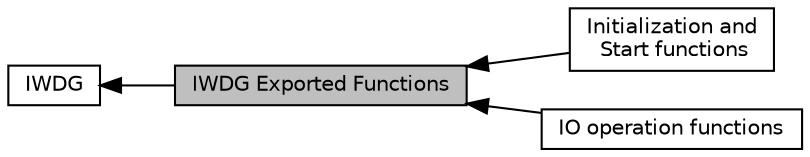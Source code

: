 digraph "IWDG Exported Functions"
{
  edge [fontname="Helvetica",fontsize="10",labelfontname="Helvetica",labelfontsize="10"];
  node [fontname="Helvetica",fontsize="10",shape=box];
  rankdir=LR;
  Node1 [label="IWDG Exported Functions",height=0.2,width=0.4,color="black", fillcolor="grey75", style="filled", fontcolor="black",tooltip=" "];
  Node2 [label="IWDG",height=0.2,width=0.4,color="black", fillcolor="white", style="filled",URL="$group___i_w_d_g.html",tooltip=" "];
  Node3 [label="Initialization and\l Start functions",height=0.2,width=0.4,color="black", fillcolor="white", style="filled",URL="$group___i_w_d_g___exported___functions___group1.html",tooltip=" "];
  Node4 [label="IO operation functions",height=0.2,width=0.4,color="black", fillcolor="white", style="filled",URL="$group___i_w_d_g___exported___functions___group2.html",tooltip=" "];
  Node2->Node1 [shape=plaintext, dir="back", style="solid"];
  Node1->Node3 [shape=plaintext, dir="back", style="solid"];
  Node1->Node4 [shape=plaintext, dir="back", style="solid"];
}
